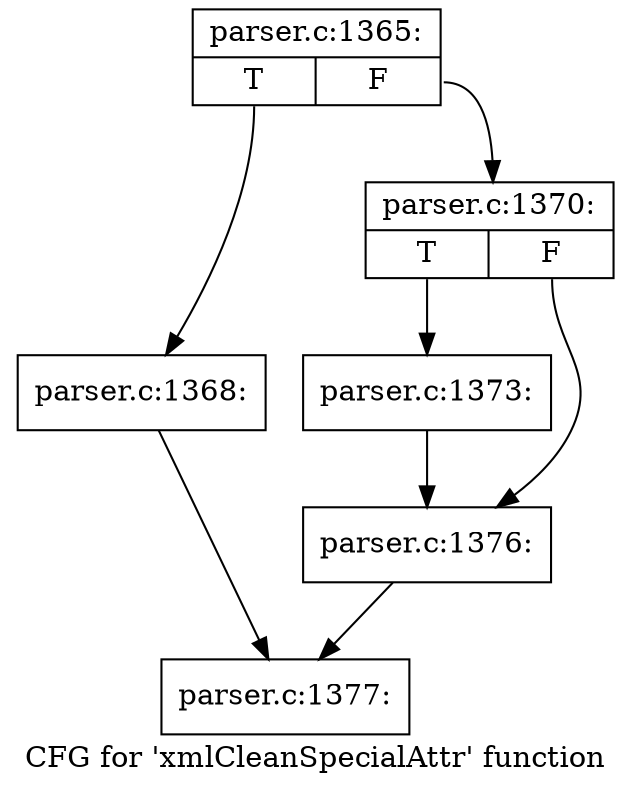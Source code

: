 digraph "CFG for 'xmlCleanSpecialAttr' function" {
	label="CFG for 'xmlCleanSpecialAttr' function";

	Node0x55d73c2253f0 [shape=record,label="{parser.c:1365:|{<s0>T|<s1>F}}"];
	Node0x55d73c2253f0:s0 -> Node0x55d73c21f950;
	Node0x55d73c2253f0:s1 -> Node0x55d73bf08da0;
	Node0x55d73c21f950 [shape=record,label="{parser.c:1368:}"];
	Node0x55d73c21f950 -> Node0x55d73c225440;
	Node0x55d73bf08da0 [shape=record,label="{parser.c:1370:|{<s0>T|<s1>F}}"];
	Node0x55d73bf08da0:s0 -> Node0x55d73c228850;
	Node0x55d73bf08da0:s1 -> Node0x55d73c2288a0;
	Node0x55d73c228850 [shape=record,label="{parser.c:1373:}"];
	Node0x55d73c228850 -> Node0x55d73c2288a0;
	Node0x55d73c2288a0 [shape=record,label="{parser.c:1376:}"];
	Node0x55d73c2288a0 -> Node0x55d73c225440;
	Node0x55d73c225440 [shape=record,label="{parser.c:1377:}"];
}
